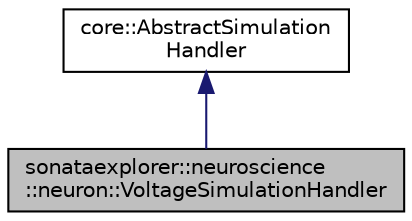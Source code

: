 digraph "sonataexplorer::neuroscience::neuron::VoltageSimulationHandler"
{
 // LATEX_PDF_SIZE
  edge [fontname="Helvetica",fontsize="10",labelfontname="Helvetica",labelfontsize="10"];
  node [fontname="Helvetica",fontsize="10",shape=record];
  Node1 [label="sonataexplorer::neuroscience\l::neuron::VoltageSimulationHandler",height=0.2,width=0.4,color="black", fillcolor="grey75", style="filled", fontcolor="black",tooltip="The VoltageSimulationHandler class handles simulation frames for the current circuit...."];
  Node2 -> Node1 [dir="back",color="midnightblue",fontsize="10",style="solid",fontname="Helvetica"];
  Node2 [label="core::AbstractSimulation\lHandler",height=0.2,width=0.4,color="black", fillcolor="white", style="filled",URL="$d5/d65/classcore_1_1AbstractSimulationHandler.html",tooltip="The AbstractSimulationHandler class handles simulation frames for the current circuit."];
}
